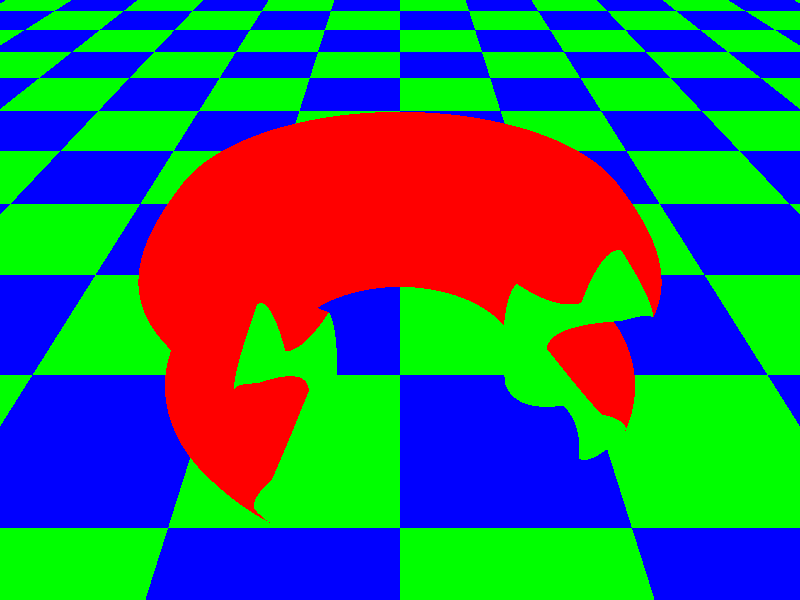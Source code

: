 // Persistence Of Vision raytracer version 3.5 sample file.
// Demo showing a lathe with quadratic interpolation ... Dieter Bayer, June 1994
//
// -w320 -h240
// -w800 -h600 +a0.3
#version 3.6;
global_settings { 
  assumed_gamma 2.2
}

#include "colors.inc"

background { color MidnightBlue }

camera {
  location <0, 7, -10>
  right <4/3, 0, 0>
  up <0, 1, 0>
  sky <0, 1, 0>
  direction <0, 0, 1.21>
  look_at <0, 0, 0>
}

light_source { <5, 20, -10> colour White }

plane { y, -6
   pigment {
      checker colour Blue colour Green
      scale 5
   }
   finish {
      ambient 0.2
      diffuse 0.8
   }
}

difference
{
  lathe {
    quadratic_spline

    13,

    <2, 1>,
    <2, -1>, <3, -1>, <3.4, -2>, <4, -1.1>, <3.6, -0.9>,
    <2.6, 0>,
    <3.6, 0.9>, <4, 1.1>, <3.4, 2>, <3, 1>, <2, 1>,
    <2, -1>

    pigment {
      color Red
    }
    finish {
      ambient 0.1
      diffuse 0.6
      phong 0.6
      phong_size 7
//      reflection 0.3
    }
  }
  box {
    <0, -5, 0>, <5, 5, -5>
    rotate <0, 30, 0>
    pigment {
      color Green
    }
    finish {
      ambient 0.1
      diffuse 0.6
      phong 0.6
      phong_size 7
    }
  }
}
